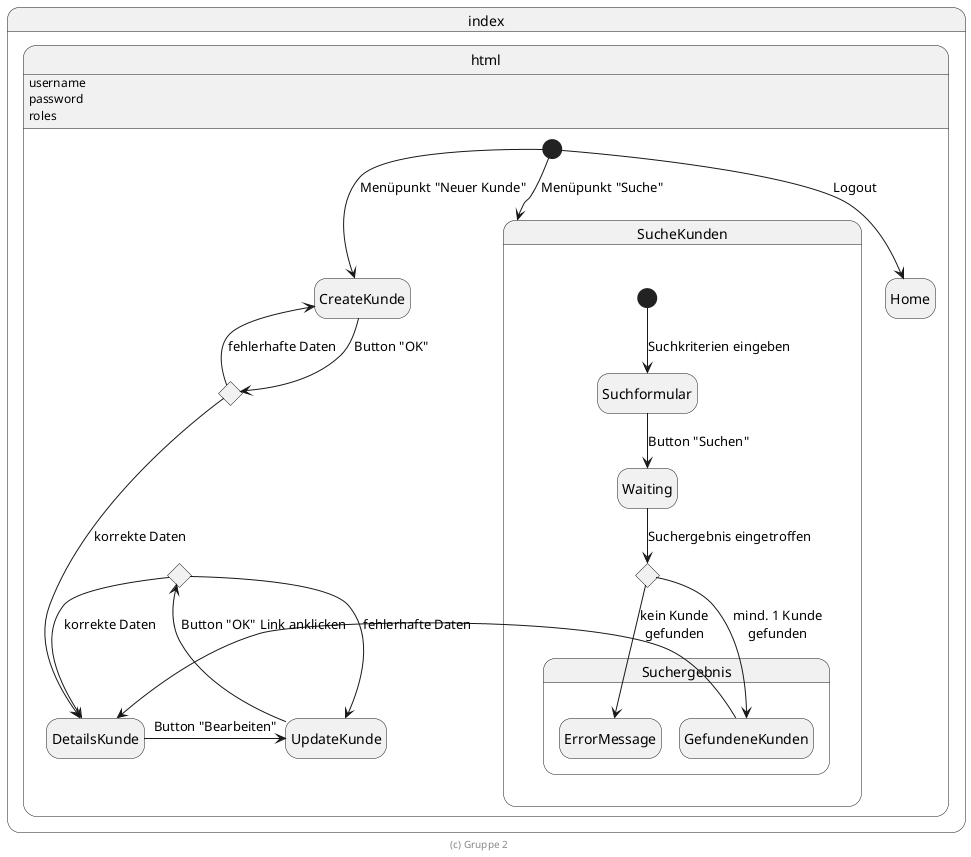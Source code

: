 ' Copyright (C) 2022 - present Gruppe 2, Hochschule Karlsruhe
'
' This program is free software: you can redistribute it and/or modify
' it under the terms of the GNU General Public License as published by
' the Free Software Foundation, either version 3 of the License, or
' (at your option) any later version.
'
' This program is distributed in the hope that it will be useful,
' but WITHOUT ANY WARRANTY; without even the implied warranty of
' MERCHANTABILITY or FITNESS FOR A PARTICULAR PURPOSE.  See the
' GNU General Public License for more details.
'
' You should have received a copy of the GNU General Public License
' along with this program.  If not, see <https://www.gnu.org/licenses/>.

' Preview durch <Alt>d
' https://plantuml.com/de/state-diagram
' https://plantuml.com/de/guide

@startuml Zustandsdiagramm

hide empty description

state index.html {
    index.html: username
    index.html: password
    index.html: roles

    [*] --> Home: Logout

    state SucheKunden {
        [*] --> Suchformular: Suchkriterien eingeben
        Suchformular --> Waiting: Button "Suchen"
        state SuchergebnisChoice <<choice>>
        Waiting --> SuchergebnisChoice: Suchergebnis eingetroffen

        state Suchergebnis {
            SuchergebnisChoice --> GefundeneKunden: mind. 1 Kunde\ngefunden
            SuchergebnisChoice --> ErrorMessage: kein Kunde\ngefunden

            ErrorMessage -right[hidden]-> GefundeneKunden
        }
    }
    [*] -down-> SucheKunden: Menüpunkt "Suche"
    GefundeneKunden -right-> DetailsKunde: Link anklicken

    [*] -down-> CreateKunde: Menüpunkt "Neuer Kunde"
    SucheKunden -right[hidden]-> CreateKunde
    state CreateChoice <<choice>>
    CreateKunde --> CreateChoice: Button "OK"
    CreateChoice --> CreateKunde: fehlerhafte Daten
    CreateChoice --> DetailsKunde: korrekte Daten

    DetailsKunde -right-> UpdateKunde: Button "Bearbeiten"
    state UpdateChoice <<choice>>
    UpdateKunde -up-> UpdateChoice: Button "OK"
    UpdateChoice --> UpdateKunde: fehlerhafte Daten
    UpdateChoice --> DetailsKunde: korrekte Daten
}

footer (c) Gruppe 2

@enduml
